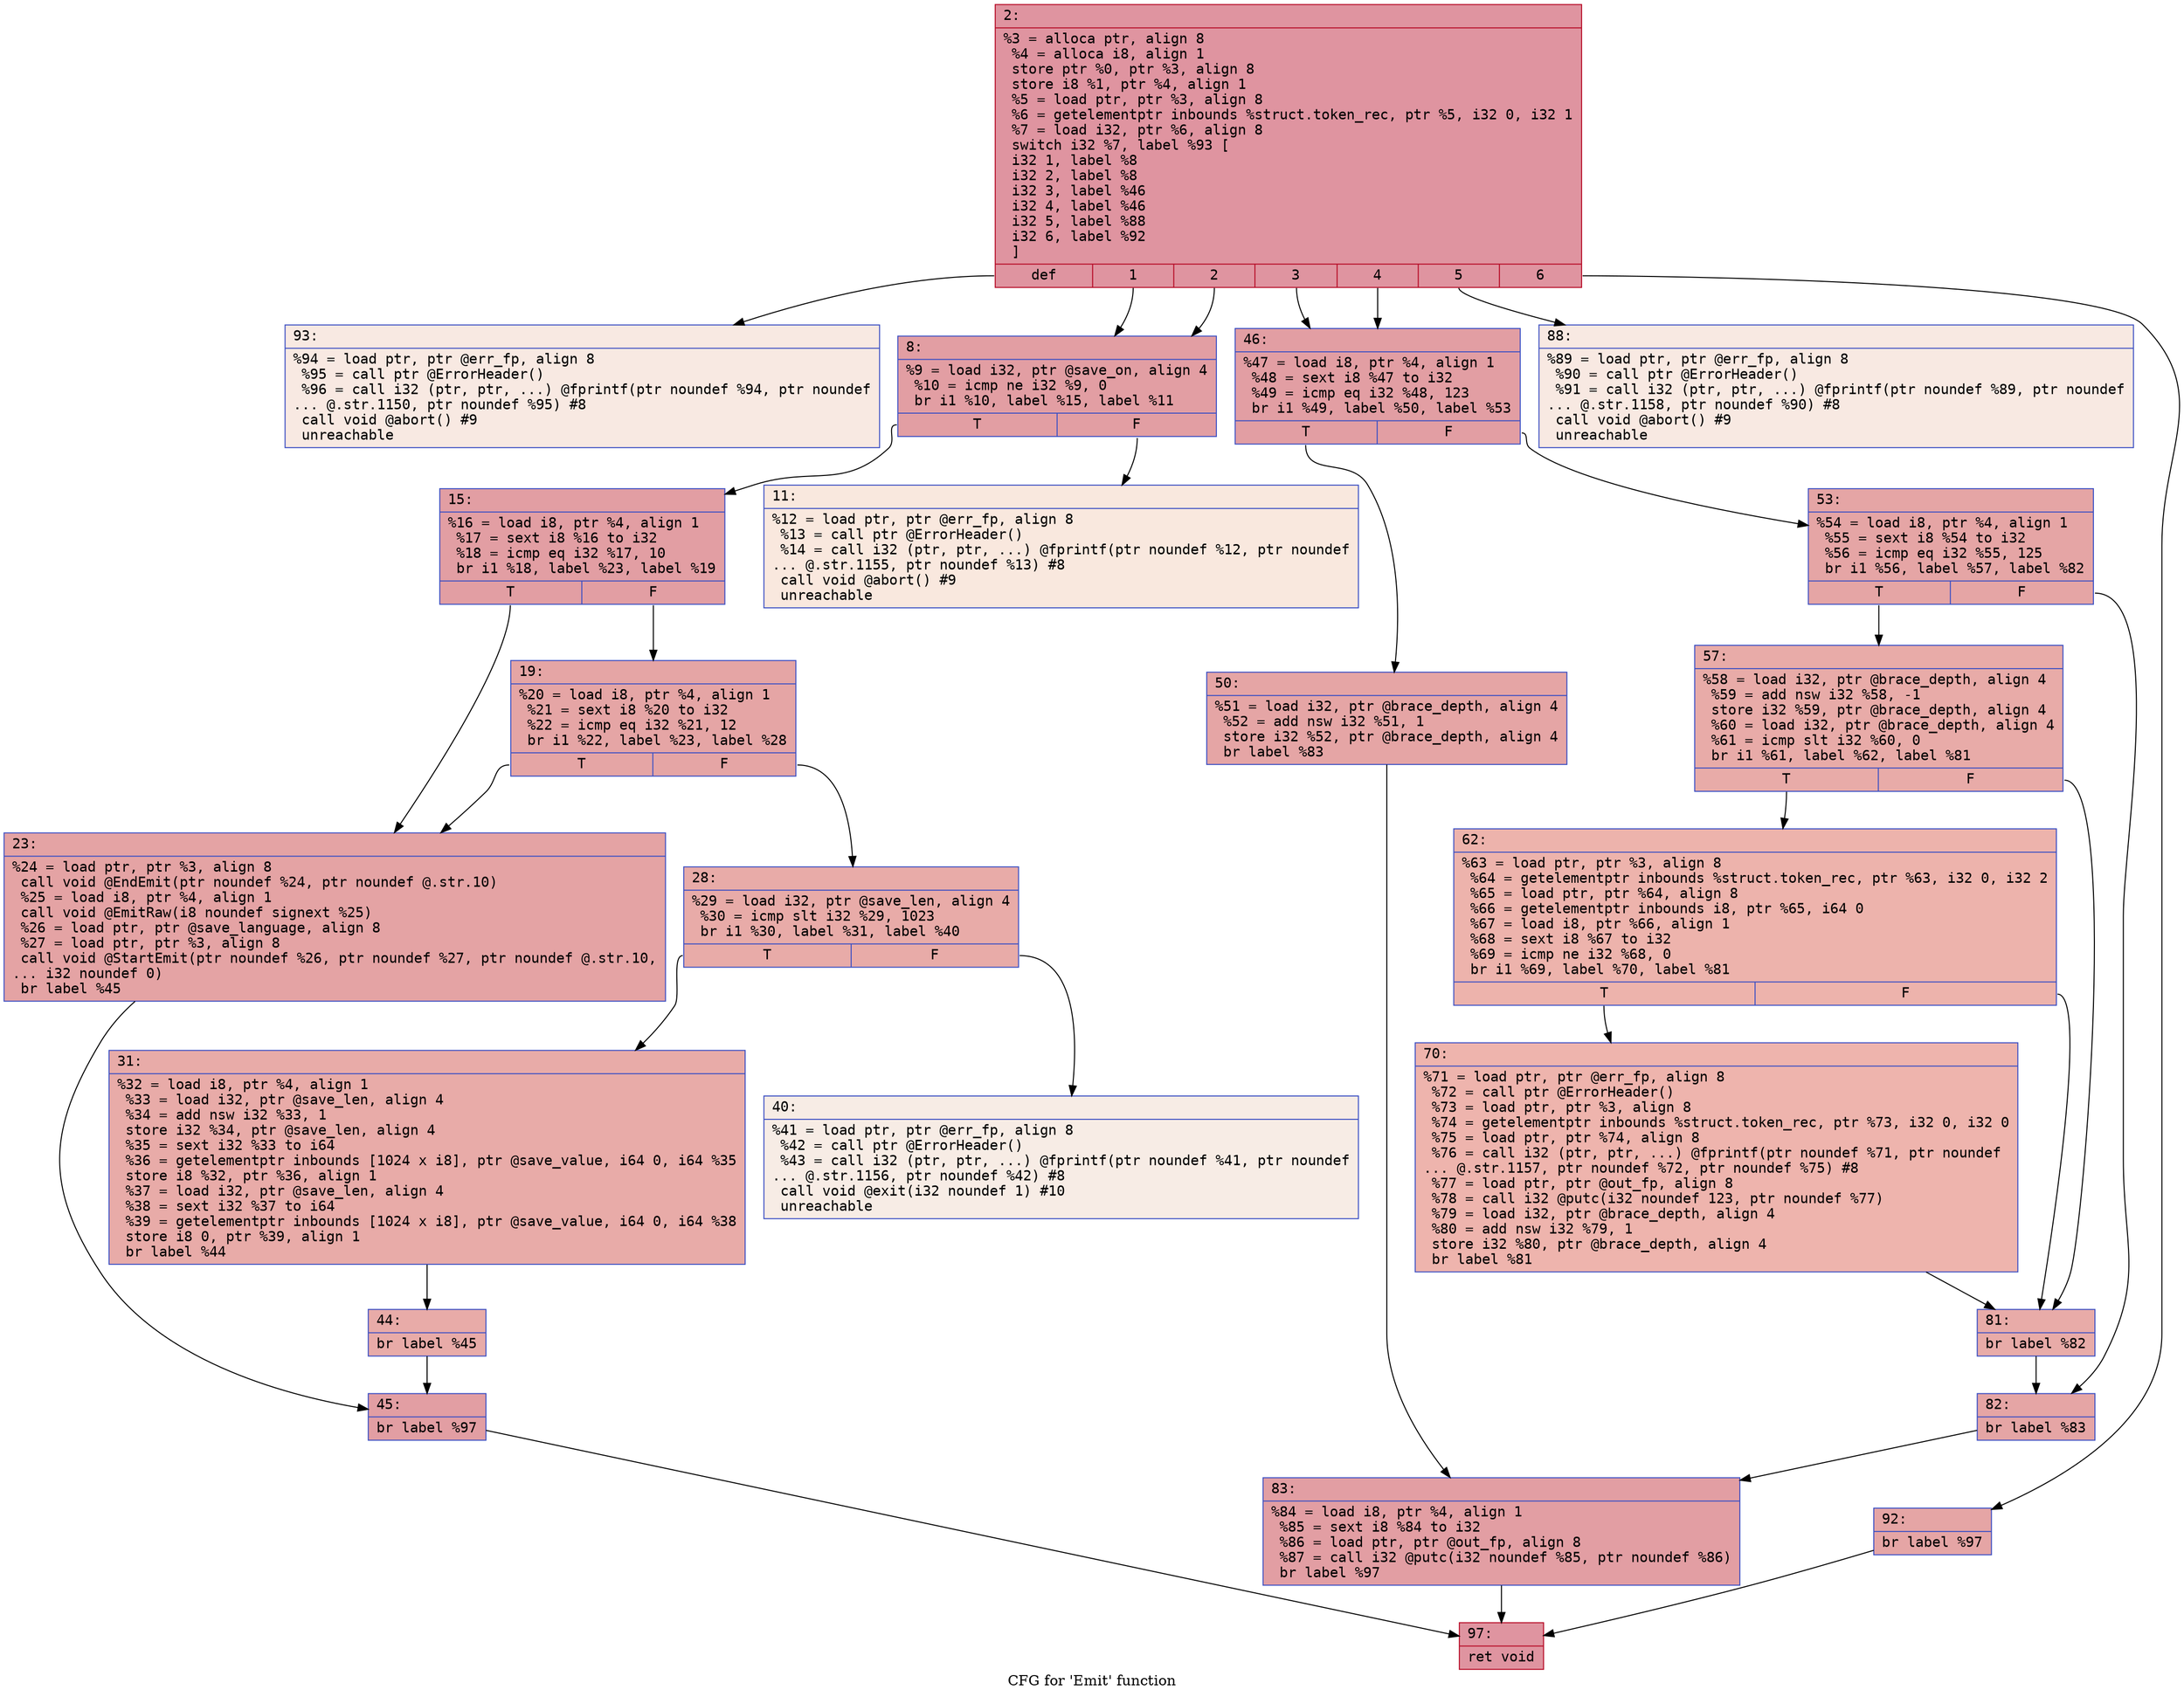 digraph "CFG for 'Emit' function" {
	label="CFG for 'Emit' function";

	Node0x6000005a15e0 [shape=record,color="#b70d28ff", style=filled, fillcolor="#b70d2870" fontname="Courier",label="{2:\l|  %3 = alloca ptr, align 8\l  %4 = alloca i8, align 1\l  store ptr %0, ptr %3, align 8\l  store i8 %1, ptr %4, align 1\l  %5 = load ptr, ptr %3, align 8\l  %6 = getelementptr inbounds %struct.token_rec, ptr %5, i32 0, i32 1\l  %7 = load i32, ptr %6, align 8\l  switch i32 %7, label %93 [\l    i32 1, label %8\l    i32 2, label %8\l    i32 3, label %46\l    i32 4, label %46\l    i32 5, label %88\l    i32 6, label %92\l  ]\l|{<s0>def|<s1>1|<s2>2|<s3>3|<s4>4|<s5>5|<s6>6}}"];
	Node0x6000005a15e0:s0 -> Node0x6000005a1cc0[tooltip="2 -> 93\nProbability 0.00%" ];
	Node0x6000005a15e0:s1 -> Node0x6000005a1630[tooltip="2 -> 8\nProbability 40.00%" ];
	Node0x6000005a15e0:s2 -> Node0x6000005a1630[tooltip="2 -> 8\nProbability 40.00%" ];
	Node0x6000005a15e0:s3 -> Node0x6000005a1950[tooltip="2 -> 46\nProbability 40.00%" ];
	Node0x6000005a15e0:s4 -> Node0x6000005a1950[tooltip="2 -> 46\nProbability 40.00%" ];
	Node0x6000005a15e0:s5 -> Node0x6000005a1c20[tooltip="2 -> 88\nProbability 0.00%" ];
	Node0x6000005a15e0:s6 -> Node0x6000005a1c70[tooltip="2 -> 92\nProbability 20.00%" ];
	Node0x6000005a1630 [shape=record,color="#3d50c3ff", style=filled, fillcolor="#be242e70" fontname="Courier",label="{8:\l|  %9 = load i32, ptr @save_on, align 4\l  %10 = icmp ne i32 %9, 0\l  br i1 %10, label %15, label %11\l|{<s0>T|<s1>F}}"];
	Node0x6000005a1630:s0 -> Node0x6000005a16d0[tooltip="8 -> 15\nProbability 100.00%" ];
	Node0x6000005a1630:s1 -> Node0x6000005a1680[tooltip="8 -> 11\nProbability 0.00%" ];
	Node0x6000005a1680 [shape=record,color="#3d50c3ff", style=filled, fillcolor="#f2cab570" fontname="Courier",label="{11:\l|  %12 = load ptr, ptr @err_fp, align 8\l  %13 = call ptr @ErrorHeader()\l  %14 = call i32 (ptr, ptr, ...) @fprintf(ptr noundef %12, ptr noundef\l... @.str.1155, ptr noundef %13) #8\l  call void @abort() #9\l  unreachable\l}"];
	Node0x6000005a16d0 [shape=record,color="#3d50c3ff", style=filled, fillcolor="#be242e70" fontname="Courier",label="{15:\l|  %16 = load i8, ptr %4, align 1\l  %17 = sext i8 %16 to i32\l  %18 = icmp eq i32 %17, 10\l  br i1 %18, label %23, label %19\l|{<s0>T|<s1>F}}"];
	Node0x6000005a16d0:s0 -> Node0x6000005a1770[tooltip="15 -> 23\nProbability 50.00%" ];
	Node0x6000005a16d0:s1 -> Node0x6000005a1720[tooltip="15 -> 19\nProbability 50.00%" ];
	Node0x6000005a1720 [shape=record,color="#3d50c3ff", style=filled, fillcolor="#c5333470" fontname="Courier",label="{19:\l|  %20 = load i8, ptr %4, align 1\l  %21 = sext i8 %20 to i32\l  %22 = icmp eq i32 %21, 12\l  br i1 %22, label %23, label %28\l|{<s0>T|<s1>F}}"];
	Node0x6000005a1720:s0 -> Node0x6000005a1770[tooltip="19 -> 23\nProbability 50.00%" ];
	Node0x6000005a1720:s1 -> Node0x6000005a17c0[tooltip="19 -> 28\nProbability 50.00%" ];
	Node0x6000005a1770 [shape=record,color="#3d50c3ff", style=filled, fillcolor="#c32e3170" fontname="Courier",label="{23:\l|  %24 = load ptr, ptr %3, align 8\l  call void @EndEmit(ptr noundef %24, ptr noundef @.str.10)\l  %25 = load i8, ptr %4, align 1\l  call void @EmitRaw(i8 noundef signext %25)\l  %26 = load ptr, ptr @save_language, align 8\l  %27 = load ptr, ptr %3, align 8\l  call void @StartEmit(ptr noundef %26, ptr noundef %27, ptr noundef @.str.10,\l... i32 noundef 0)\l  br label %45\l}"];
	Node0x6000005a1770 -> Node0x6000005a1900[tooltip="23 -> 45\nProbability 100.00%" ];
	Node0x6000005a17c0 [shape=record,color="#3d50c3ff", style=filled, fillcolor="#cc403a70" fontname="Courier",label="{28:\l|  %29 = load i32, ptr @save_len, align 4\l  %30 = icmp slt i32 %29, 1023\l  br i1 %30, label %31, label %40\l|{<s0>T|<s1>F}}"];
	Node0x6000005a17c0:s0 -> Node0x6000005a1810[tooltip="28 -> 31\nProbability 100.00%" ];
	Node0x6000005a17c0:s1 -> Node0x6000005a1860[tooltip="28 -> 40\nProbability 0.00%" ];
	Node0x6000005a1810 [shape=record,color="#3d50c3ff", style=filled, fillcolor="#cc403a70" fontname="Courier",label="{31:\l|  %32 = load i8, ptr %4, align 1\l  %33 = load i32, ptr @save_len, align 4\l  %34 = add nsw i32 %33, 1\l  store i32 %34, ptr @save_len, align 4\l  %35 = sext i32 %33 to i64\l  %36 = getelementptr inbounds [1024 x i8], ptr @save_value, i64 0, i64 %35\l  store i8 %32, ptr %36, align 1\l  %37 = load i32, ptr @save_len, align 4\l  %38 = sext i32 %37 to i64\l  %39 = getelementptr inbounds [1024 x i8], ptr @save_value, i64 0, i64 %38\l  store i8 0, ptr %39, align 1\l  br label %44\l}"];
	Node0x6000005a1810 -> Node0x6000005a18b0[tooltip="31 -> 44\nProbability 100.00%" ];
	Node0x6000005a1860 [shape=record,color="#3d50c3ff", style=filled, fillcolor="#ecd3c570" fontname="Courier",label="{40:\l|  %41 = load ptr, ptr @err_fp, align 8\l  %42 = call ptr @ErrorHeader()\l  %43 = call i32 (ptr, ptr, ...) @fprintf(ptr noundef %41, ptr noundef\l... @.str.1156, ptr noundef %42) #8\l  call void @exit(i32 noundef 1) #10\l  unreachable\l}"];
	Node0x6000005a18b0 [shape=record,color="#3d50c3ff", style=filled, fillcolor="#cc403a70" fontname="Courier",label="{44:\l|  br label %45\l}"];
	Node0x6000005a18b0 -> Node0x6000005a1900[tooltip="44 -> 45\nProbability 100.00%" ];
	Node0x6000005a1900 [shape=record,color="#3d50c3ff", style=filled, fillcolor="#be242e70" fontname="Courier",label="{45:\l|  br label %97\l}"];
	Node0x6000005a1900 -> Node0x6000005a1d10[tooltip="45 -> 97\nProbability 100.00%" ];
	Node0x6000005a1950 [shape=record,color="#3d50c3ff", style=filled, fillcolor="#be242e70" fontname="Courier",label="{46:\l|  %47 = load i8, ptr %4, align 1\l  %48 = sext i8 %47 to i32\l  %49 = icmp eq i32 %48, 123\l  br i1 %49, label %50, label %53\l|{<s0>T|<s1>F}}"];
	Node0x6000005a1950:s0 -> Node0x6000005a19a0[tooltip="46 -> 50\nProbability 50.00%" ];
	Node0x6000005a1950:s1 -> Node0x6000005a19f0[tooltip="46 -> 53\nProbability 50.00%" ];
	Node0x6000005a19a0 [shape=record,color="#3d50c3ff", style=filled, fillcolor="#c5333470" fontname="Courier",label="{50:\l|  %51 = load i32, ptr @brace_depth, align 4\l  %52 = add nsw i32 %51, 1\l  store i32 %52, ptr @brace_depth, align 4\l  br label %83\l}"];
	Node0x6000005a19a0 -> Node0x6000005a1bd0[tooltip="50 -> 83\nProbability 100.00%" ];
	Node0x6000005a19f0 [shape=record,color="#3d50c3ff", style=filled, fillcolor="#c5333470" fontname="Courier",label="{53:\l|  %54 = load i8, ptr %4, align 1\l  %55 = sext i8 %54 to i32\l  %56 = icmp eq i32 %55, 125\l  br i1 %56, label %57, label %82\l|{<s0>T|<s1>F}}"];
	Node0x6000005a19f0:s0 -> Node0x6000005a1a40[tooltip="53 -> 57\nProbability 50.00%" ];
	Node0x6000005a19f0:s1 -> Node0x6000005a1b80[tooltip="53 -> 82\nProbability 50.00%" ];
	Node0x6000005a1a40 [shape=record,color="#3d50c3ff", style=filled, fillcolor="#cc403a70" fontname="Courier",label="{57:\l|  %58 = load i32, ptr @brace_depth, align 4\l  %59 = add nsw i32 %58, -1\l  store i32 %59, ptr @brace_depth, align 4\l  %60 = load i32, ptr @brace_depth, align 4\l  %61 = icmp slt i32 %60, 0\l  br i1 %61, label %62, label %81\l|{<s0>T|<s1>F}}"];
	Node0x6000005a1a40:s0 -> Node0x6000005a1a90[tooltip="57 -> 62\nProbability 37.50%" ];
	Node0x6000005a1a40:s1 -> Node0x6000005a1b30[tooltip="57 -> 81\nProbability 62.50%" ];
	Node0x6000005a1a90 [shape=record,color="#3d50c3ff", style=filled, fillcolor="#d6524470" fontname="Courier",label="{62:\l|  %63 = load ptr, ptr %3, align 8\l  %64 = getelementptr inbounds %struct.token_rec, ptr %63, i32 0, i32 2\l  %65 = load ptr, ptr %64, align 8\l  %66 = getelementptr inbounds i8, ptr %65, i64 0\l  %67 = load i8, ptr %66, align 1\l  %68 = sext i8 %67 to i32\l  %69 = icmp ne i32 %68, 0\l  br i1 %69, label %70, label %81\l|{<s0>T|<s1>F}}"];
	Node0x6000005a1a90:s0 -> Node0x6000005a1ae0[tooltip="62 -> 70\nProbability 62.50%" ];
	Node0x6000005a1a90:s1 -> Node0x6000005a1b30[tooltip="62 -> 81\nProbability 37.50%" ];
	Node0x6000005a1ae0 [shape=record,color="#3d50c3ff", style=filled, fillcolor="#d8564670" fontname="Courier",label="{70:\l|  %71 = load ptr, ptr @err_fp, align 8\l  %72 = call ptr @ErrorHeader()\l  %73 = load ptr, ptr %3, align 8\l  %74 = getelementptr inbounds %struct.token_rec, ptr %73, i32 0, i32 0\l  %75 = load ptr, ptr %74, align 8\l  %76 = call i32 (ptr, ptr, ...) @fprintf(ptr noundef %71, ptr noundef\l... @.str.1157, ptr noundef %72, ptr noundef %75) #8\l  %77 = load ptr, ptr @out_fp, align 8\l  %78 = call i32 @putc(i32 noundef 123, ptr noundef %77)\l  %79 = load i32, ptr @brace_depth, align 4\l  %80 = add nsw i32 %79, 1\l  store i32 %80, ptr @brace_depth, align 4\l  br label %81\l}"];
	Node0x6000005a1ae0 -> Node0x6000005a1b30[tooltip="70 -> 81\nProbability 100.00%" ];
	Node0x6000005a1b30 [shape=record,color="#3d50c3ff", style=filled, fillcolor="#cc403a70" fontname="Courier",label="{81:\l|  br label %82\l}"];
	Node0x6000005a1b30 -> Node0x6000005a1b80[tooltip="81 -> 82\nProbability 100.00%" ];
	Node0x6000005a1b80 [shape=record,color="#3d50c3ff", style=filled, fillcolor="#c5333470" fontname="Courier",label="{82:\l|  br label %83\l}"];
	Node0x6000005a1b80 -> Node0x6000005a1bd0[tooltip="82 -> 83\nProbability 100.00%" ];
	Node0x6000005a1bd0 [shape=record,color="#3d50c3ff", style=filled, fillcolor="#be242e70" fontname="Courier",label="{83:\l|  %84 = load i8, ptr %4, align 1\l  %85 = sext i8 %84 to i32\l  %86 = load ptr, ptr @out_fp, align 8\l  %87 = call i32 @putc(i32 noundef %85, ptr noundef %86)\l  br label %97\l}"];
	Node0x6000005a1bd0 -> Node0x6000005a1d10[tooltip="83 -> 97\nProbability 100.00%" ];
	Node0x6000005a1c20 [shape=record,color="#3d50c3ff", style=filled, fillcolor="#efcebd70" fontname="Courier",label="{88:\l|  %89 = load ptr, ptr @err_fp, align 8\l  %90 = call ptr @ErrorHeader()\l  %91 = call i32 (ptr, ptr, ...) @fprintf(ptr noundef %89, ptr noundef\l... @.str.1158, ptr noundef %90) #8\l  call void @abort() #9\l  unreachable\l}"];
	Node0x6000005a1c70 [shape=record,color="#3d50c3ff", style=filled, fillcolor="#c5333470" fontname="Courier",label="{92:\l|  br label %97\l}"];
	Node0x6000005a1c70 -> Node0x6000005a1d10[tooltip="92 -> 97\nProbability 100.00%" ];
	Node0x6000005a1cc0 [shape=record,color="#3d50c3ff", style=filled, fillcolor="#efcebd70" fontname="Courier",label="{93:\l|  %94 = load ptr, ptr @err_fp, align 8\l  %95 = call ptr @ErrorHeader()\l  %96 = call i32 (ptr, ptr, ...) @fprintf(ptr noundef %94, ptr noundef\l... @.str.1150, ptr noundef %95) #8\l  call void @abort() #9\l  unreachable\l}"];
	Node0x6000005a1d10 [shape=record,color="#b70d28ff", style=filled, fillcolor="#b70d2870" fontname="Courier",label="{97:\l|  ret void\l}"];
}
